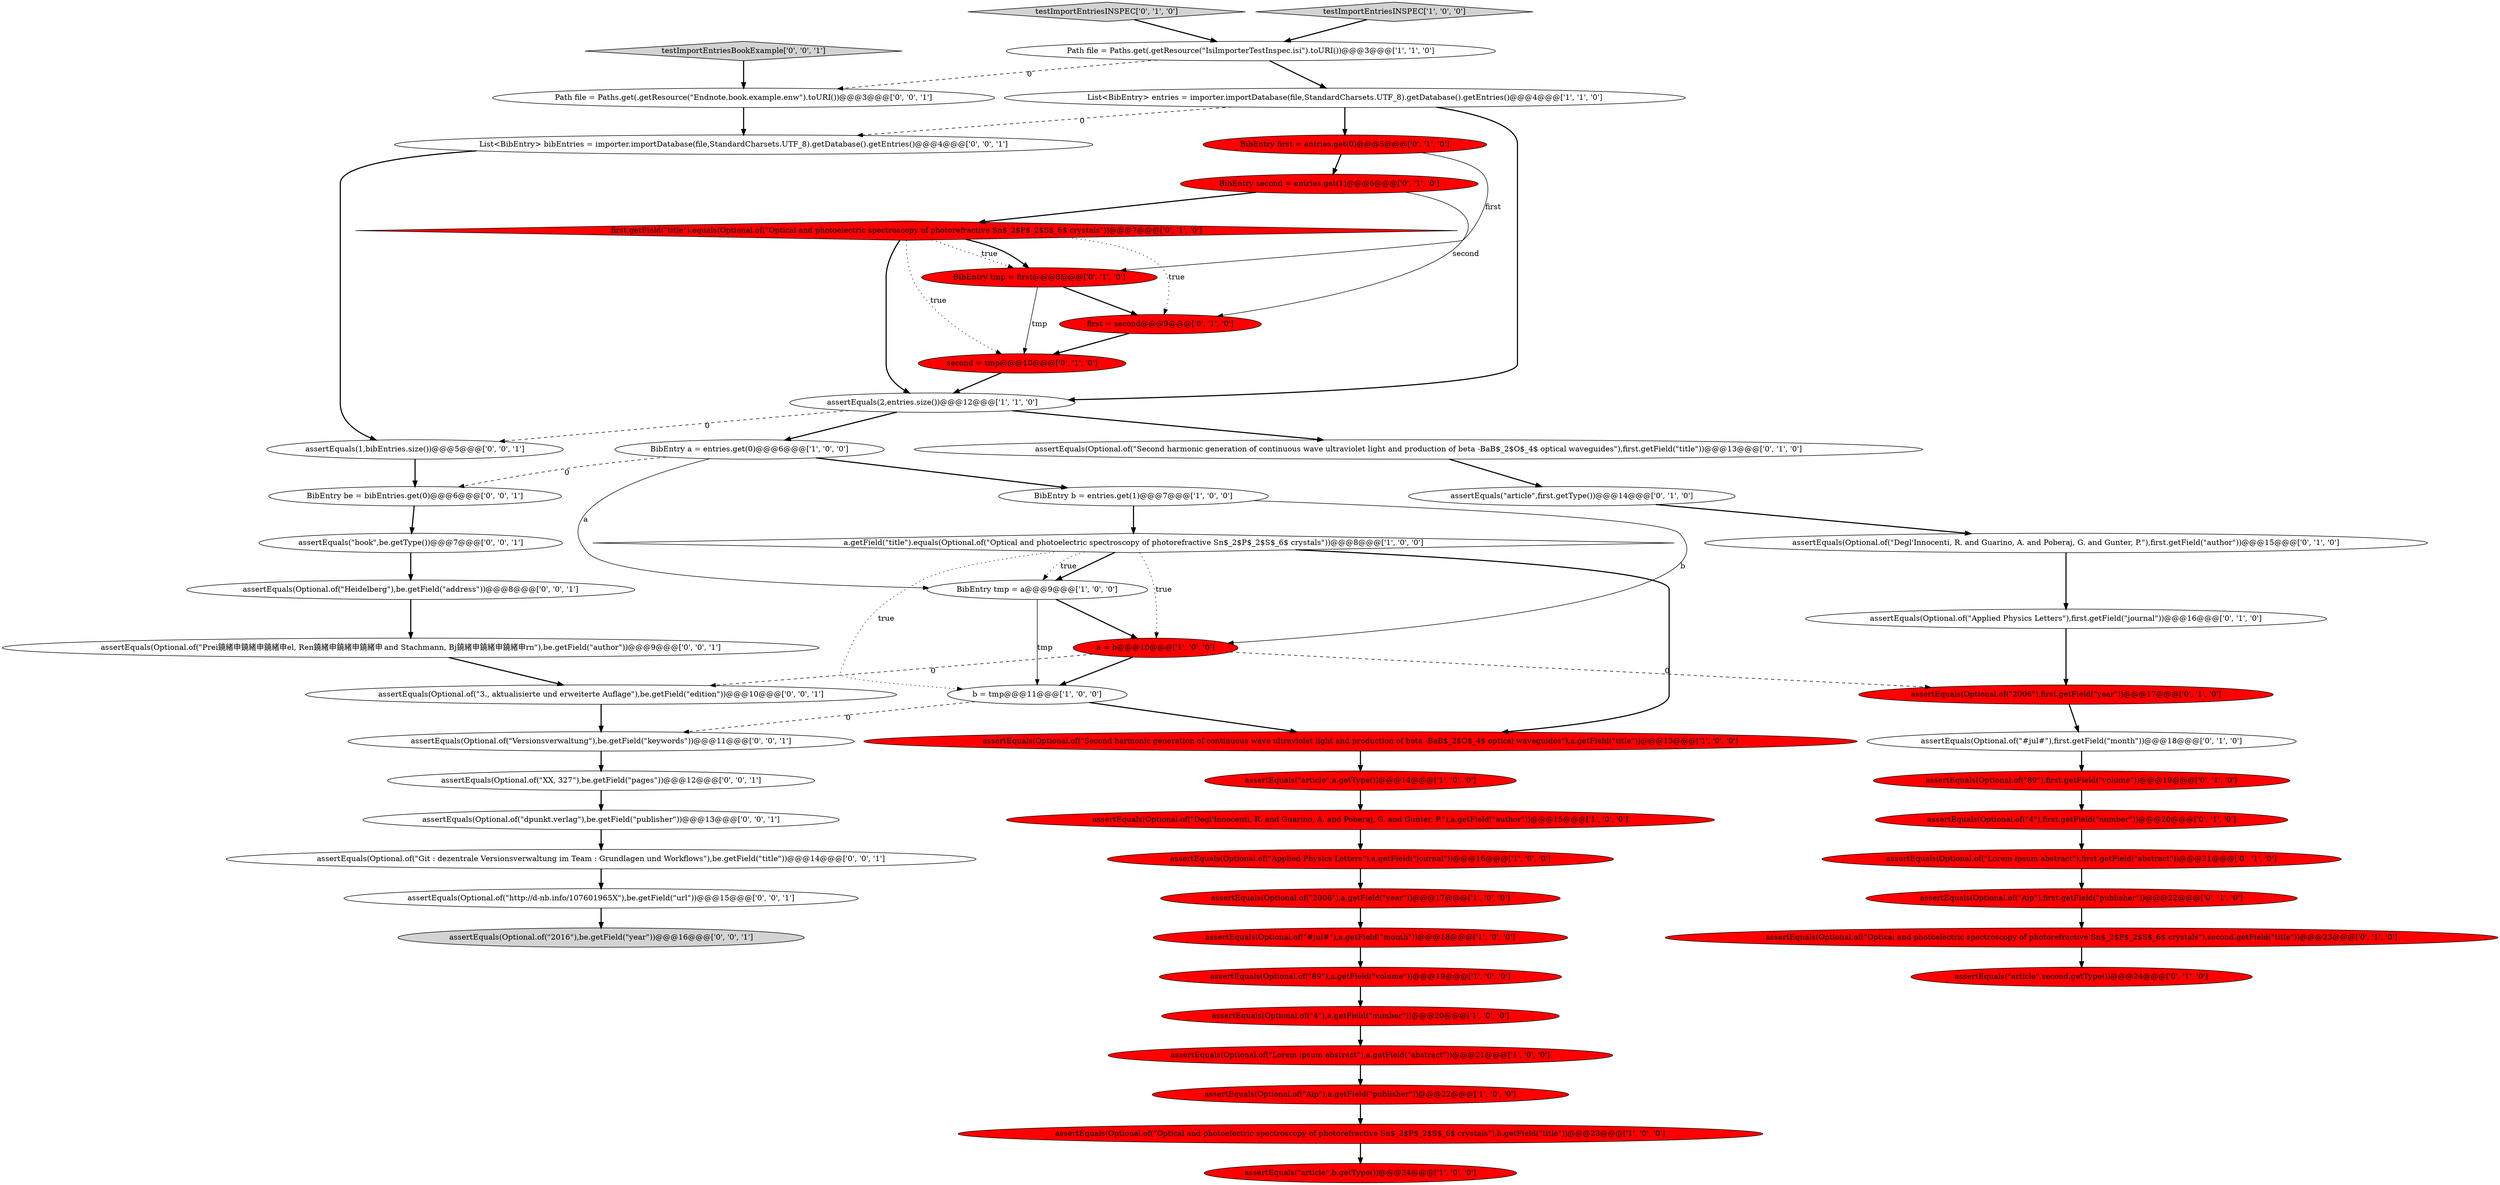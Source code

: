 digraph {
43 [style = filled, label = "assertEquals(Optional.of(\"Versionsverwaltung\"),be.getField(\"keywords\"))@@@11@@@['0', '0', '1']", fillcolor = white, shape = ellipse image = "AAA0AAABBB3BBB"];
20 [style = filled, label = "assertEquals(Optional.of(\"Degl'Innocenti, R. and Guarino, A. and Poberaj, G. and Gunter, P.\"),a.getField(\"author\"))@@@15@@@['1', '0', '0']", fillcolor = red, shape = ellipse image = "AAA1AAABBB1BBB"];
33 [style = filled, label = "BibEntry first = entries.get(0)@@@5@@@['0', '1', '0']", fillcolor = red, shape = ellipse image = "AAA1AAABBB2BBB"];
35 [style = filled, label = "second = tmp@@@10@@@['0', '1', '0']", fillcolor = red, shape = ellipse image = "AAA1AAABBB2BBB"];
45 [style = filled, label = "testImportEntriesBookExample['0', '0', '1']", fillcolor = lightgray, shape = diamond image = "AAA0AAABBB3BBB"];
51 [style = filled, label = "assertEquals(Optional.of(\"Heidelberg\"),be.getField(\"address\"))@@@8@@@['0', '0', '1']", fillcolor = white, shape = ellipse image = "AAA0AAABBB3BBB"];
38 [style = filled, label = "BibEntry tmp = first@@@8@@@['0', '1', '0']", fillcolor = red, shape = ellipse image = "AAA1AAABBB2BBB"];
36 [style = filled, label = "assertEquals(Optional.of(\"4\"),first.getField(\"number\"))@@@20@@@['0', '1', '0']", fillcolor = red, shape = ellipse image = "AAA1AAABBB2BBB"];
21 [style = filled, label = "a = b@@@10@@@['1', '0', '0']", fillcolor = red, shape = ellipse image = "AAA1AAABBB1BBB"];
30 [style = filled, label = "first = second@@@9@@@['0', '1', '0']", fillcolor = red, shape = ellipse image = "AAA1AAABBB2BBB"];
41 [style = filled, label = "BibEntry be = bibEntries.get(0)@@@6@@@['0', '0', '1']", fillcolor = white, shape = ellipse image = "AAA0AAABBB3BBB"];
17 [style = filled, label = "assertEquals(Optional.of(\"Lorem ipsum abstract\"),a.getField(\"abstract\"))@@@21@@@['1', '0', '0']", fillcolor = red, shape = ellipse image = "AAA1AAABBB1BBB"];
48 [style = filled, label = "Path file = Paths.get(.getResource(\"Endnote.book.example.enw\").toURI())@@@3@@@['0', '0', '1']", fillcolor = white, shape = ellipse image = "AAA0AAABBB3BBB"];
22 [style = filled, label = "assertEquals(Optional.of(\"Second harmonic generation of continuous wave ultraviolet light and production of beta -BaB$_2$O$_4$ optical waveguides\"),first.getField(\"title\"))@@@13@@@['0', '1', '0']", fillcolor = white, shape = ellipse image = "AAA0AAABBB2BBB"];
2 [style = filled, label = "assertEquals(Optional.of(\"2006\"),a.getField(\"year\"))@@@17@@@['1', '0', '0']", fillcolor = red, shape = ellipse image = "AAA1AAABBB1BBB"];
31 [style = filled, label = "assertEquals(Optional.of(\"2006\"),first.getField(\"year\"))@@@17@@@['0', '1', '0']", fillcolor = red, shape = ellipse image = "AAA1AAABBB2BBB"];
49 [style = filled, label = "List<BibEntry> bibEntries = importer.importDatabase(file,StandardCharsets.UTF_8).getDatabase().getEntries()@@@4@@@['0', '0', '1']", fillcolor = white, shape = ellipse image = "AAA0AAABBB3BBB"];
55 [style = filled, label = "assertEquals(Optional.of(\"2016\"),be.getField(\"year\"))@@@16@@@['0', '0', '1']", fillcolor = lightgray, shape = ellipse image = "AAA0AAABBB3BBB"];
47 [style = filled, label = "assertEquals(Optional.of(\"dpunkt.verlag\"),be.getField(\"publisher\"))@@@13@@@['0', '0', '1']", fillcolor = white, shape = ellipse image = "AAA0AAABBB3BBB"];
9 [style = filled, label = "assertEquals(Optional.of(\"89\"),a.getField(\"volume\"))@@@19@@@['1', '0', '0']", fillcolor = red, shape = ellipse image = "AAA1AAABBB1BBB"];
10 [style = filled, label = "assertEquals(2,entries.size())@@@12@@@['1', '1', '0']", fillcolor = white, shape = ellipse image = "AAA0AAABBB1BBB"];
24 [style = filled, label = "assertEquals(Optional.of(\"Lorem ipsum abstract\"),first.getField(\"abstract\"))@@@21@@@['0', '1', '0']", fillcolor = red, shape = ellipse image = "AAA1AAABBB2BBB"];
28 [style = filled, label = "testImportEntriesINSPEC['0', '1', '0']", fillcolor = lightgray, shape = diamond image = "AAA0AAABBB2BBB"];
3 [style = filled, label = "testImportEntriesINSPEC['1', '0', '0']", fillcolor = lightgray, shape = diamond image = "AAA0AAABBB1BBB"];
46 [style = filled, label = "assertEquals(\"book\",be.getType())@@@7@@@['0', '0', '1']", fillcolor = white, shape = ellipse image = "AAA0AAABBB3BBB"];
0 [style = filled, label = "BibEntry tmp = a@@@9@@@['1', '0', '0']", fillcolor = white, shape = ellipse image = "AAA0AAABBB1BBB"];
40 [style = filled, label = "assertEquals(Optional.of(\"#jul#\"),first.getField(\"month\"))@@@18@@@['0', '1', '0']", fillcolor = white, shape = ellipse image = "AAA0AAABBB2BBB"];
44 [style = filled, label = "assertEquals(Optional.of(\"http://d-nb.info/107601965X\"),be.getField(\"url\"))@@@15@@@['0', '0', '1']", fillcolor = white, shape = ellipse image = "AAA0AAABBB3BBB"];
54 [style = filled, label = "assertEquals(Optional.of(\"Prei鐃緒申鐃緒申鐃緒申el, Ren鐃緒申鐃緒申鐃緒申 and Stachmann, Bj鐃緒申鐃緒申鐃緒申rn\"),be.getField(\"author\"))@@@9@@@['0', '0', '1']", fillcolor = white, shape = ellipse image = "AAA0AAABBB3BBB"];
1 [style = filled, label = "assertEquals(Optional.of(\"Second harmonic generation of continuous wave ultraviolet light and production of beta -BaB$_2$O$_4$ optical waveguides\"),a.getField(\"title\"))@@@13@@@['1', '0', '0']", fillcolor = red, shape = ellipse image = "AAA1AAABBB1BBB"];
18 [style = filled, label = "BibEntry a = entries.get(0)@@@6@@@['1', '0', '0']", fillcolor = white, shape = ellipse image = "AAA0AAABBB1BBB"];
37 [style = filled, label = "first.getField(\"title\").equals(Optional.of(\"Optical and photoelectric spectroscopy of photorefractive Sn$_2$P$_2$S$_6$ crystals\"))@@@7@@@['0', '1', '0']", fillcolor = red, shape = diamond image = "AAA1AAABBB2BBB"];
50 [style = filled, label = "assertEquals(1,bibEntries.size())@@@5@@@['0', '0', '1']", fillcolor = white, shape = ellipse image = "AAA0AAABBB3BBB"];
53 [style = filled, label = "assertEquals(Optional.of(\"3., aktualisierte und erweiterte Auflage\"),be.getField(\"edition\"))@@@10@@@['0', '0', '1']", fillcolor = white, shape = ellipse image = "AAA0AAABBB3BBB"];
7 [style = filled, label = "List<BibEntry> entries = importer.importDatabase(file,StandardCharsets.UTF_8).getDatabase().getEntries()@@@4@@@['1', '1', '0']", fillcolor = white, shape = ellipse image = "AAA0AAABBB1BBB"];
14 [style = filled, label = "assertEquals(Optional.of(\"Applied Physics Letters\"),a.getField(\"journal\"))@@@16@@@['1', '0', '0']", fillcolor = red, shape = ellipse image = "AAA1AAABBB1BBB"];
4 [style = filled, label = "Path file = Paths.get(.getResource(\"IsiImporterTestInspec.isi\").toURI())@@@3@@@['1', '1', '0']", fillcolor = white, shape = ellipse image = "AAA0AAABBB1BBB"];
16 [style = filled, label = "assertEquals(Optional.of(\"#jul#\"),a.getField(\"month\"))@@@18@@@['1', '0', '0']", fillcolor = red, shape = ellipse image = "AAA1AAABBB1BBB"];
29 [style = filled, label = "assertEquals(Optional.of(\"Aip\"),first.getField(\"publisher\"))@@@22@@@['0', '1', '0']", fillcolor = red, shape = ellipse image = "AAA1AAABBB2BBB"];
27 [style = filled, label = "assertEquals(\"article\",first.getType())@@@14@@@['0', '1', '0']", fillcolor = white, shape = ellipse image = "AAA0AAABBB2BBB"];
12 [style = filled, label = "b = tmp@@@11@@@['1', '0', '0']", fillcolor = white, shape = ellipse image = "AAA0AAABBB1BBB"];
32 [style = filled, label = "BibEntry second = entries.get(1)@@@6@@@['0', '1', '0']", fillcolor = red, shape = ellipse image = "AAA1AAABBB2BBB"];
52 [style = filled, label = "assertEquals(Optional.of(\"Git : dezentrale Versionsverwaltung im Team : Grundlagen und Workflows\"),be.getField(\"title\"))@@@14@@@['0', '0', '1']", fillcolor = white, shape = ellipse image = "AAA0AAABBB3BBB"];
39 [style = filled, label = "assertEquals(Optional.of(\"Applied Physics Letters\"),first.getField(\"journal\"))@@@16@@@['0', '1', '0']", fillcolor = white, shape = ellipse image = "AAA0AAABBB2BBB"];
25 [style = filled, label = "assertEquals(Optional.of(\"Degl'Innocenti, R. and Guarino, A. and Poberaj, G. and Gunter, P.\"),first.getField(\"author\"))@@@15@@@['0', '1', '0']", fillcolor = white, shape = ellipse image = "AAA0AAABBB2BBB"];
13 [style = filled, label = "assertEquals(Optional.of(\"Optical and photoelectric spectroscopy of photorefractive Sn$_2$P$_2$S$_6$ crystals\"),b.getField(\"title\"))@@@23@@@['1', '0', '0']", fillcolor = red, shape = ellipse image = "AAA1AAABBB1BBB"];
15 [style = filled, label = "BibEntry b = entries.get(1)@@@7@@@['1', '0', '0']", fillcolor = white, shape = ellipse image = "AAA0AAABBB1BBB"];
23 [style = filled, label = "assertEquals(Optional.of(\"Optical and photoelectric spectroscopy of photorefractive Sn$_2$P$_2$S$_6$ crystals\"),second.getField(\"title\"))@@@23@@@['0', '1', '0']", fillcolor = red, shape = ellipse image = "AAA1AAABBB2BBB"];
19 [style = filled, label = "assertEquals(\"article\",b.getType())@@@24@@@['1', '0', '0']", fillcolor = red, shape = ellipse image = "AAA1AAABBB1BBB"];
26 [style = filled, label = "assertEquals(Optional.of(\"89\"),first.getField(\"volume\"))@@@19@@@['0', '1', '0']", fillcolor = red, shape = ellipse image = "AAA1AAABBB2BBB"];
11 [style = filled, label = "a.getField(\"title\").equals(Optional.of(\"Optical and photoelectric spectroscopy of photorefractive Sn$_2$P$_2$S$_6$ crystals\"))@@@8@@@['1', '0', '0']", fillcolor = white, shape = diamond image = "AAA0AAABBB1BBB"];
34 [style = filled, label = "assertEquals(\"article\",second.getType())@@@24@@@['0', '1', '0']", fillcolor = red, shape = ellipse image = "AAA1AAABBB2BBB"];
8 [style = filled, label = "assertEquals(Optional.of(\"Aip\"),a.getField(\"publisher\"))@@@22@@@['1', '0', '0']", fillcolor = red, shape = ellipse image = "AAA1AAABBB1BBB"];
6 [style = filled, label = "assertEquals(Optional.of(\"4\"),a.getField(\"number\"))@@@20@@@['1', '0', '0']", fillcolor = red, shape = ellipse image = "AAA1AAABBB1BBB"];
5 [style = filled, label = "assertEquals(\"article\",a.getType())@@@14@@@['1', '0', '0']", fillcolor = red, shape = ellipse image = "AAA1AAABBB1BBB"];
42 [style = filled, label = "assertEquals(Optional.of(\"XX, 327\"),be.getField(\"pages\"))@@@12@@@['0', '0', '1']", fillcolor = white, shape = ellipse image = "AAA0AAABBB3BBB"];
1->5 [style = bold, label=""];
6->17 [style = bold, label=""];
17->8 [style = bold, label=""];
10->18 [style = bold, label=""];
10->22 [style = bold, label=""];
52->44 [style = bold, label=""];
48->49 [style = bold, label=""];
32->37 [style = bold, label=""];
25->39 [style = bold, label=""];
5->20 [style = bold, label=""];
10->50 [style = dashed, label="0"];
7->10 [style = bold, label=""];
11->1 [style = bold, label=""];
37->10 [style = bold, label=""];
51->54 [style = bold, label=""];
18->41 [style = dashed, label="0"];
26->36 [style = bold, label=""];
11->12 [style = dotted, label="true"];
7->49 [style = dashed, label="0"];
18->15 [style = bold, label=""];
43->42 [style = bold, label=""];
32->30 [style = solid, label="second"];
42->47 [style = bold, label=""];
20->14 [style = bold, label=""];
0->21 [style = bold, label=""];
24->29 [style = bold, label=""];
29->23 [style = bold, label=""];
15->21 [style = solid, label="b"];
12->1 [style = bold, label=""];
45->48 [style = bold, label=""];
3->4 [style = bold, label=""];
4->7 [style = bold, label=""];
49->50 [style = bold, label=""];
37->30 [style = dotted, label="true"];
9->6 [style = bold, label=""];
21->12 [style = bold, label=""];
0->12 [style = solid, label="tmp"];
12->43 [style = dashed, label="0"];
21->31 [style = dashed, label="0"];
7->33 [style = bold, label=""];
46->51 [style = bold, label=""];
37->38 [style = dotted, label="true"];
37->35 [style = dotted, label="true"];
13->19 [style = bold, label=""];
11->0 [style = bold, label=""];
38->30 [style = bold, label=""];
36->24 [style = bold, label=""];
30->35 [style = bold, label=""];
15->11 [style = bold, label=""];
44->55 [style = bold, label=""];
22->27 [style = bold, label=""];
39->31 [style = bold, label=""];
37->38 [style = bold, label=""];
21->53 [style = dashed, label="0"];
11->0 [style = dotted, label="true"];
18->0 [style = solid, label="a"];
23->34 [style = bold, label=""];
31->40 [style = bold, label=""];
40->26 [style = bold, label=""];
54->53 [style = bold, label=""];
33->32 [style = bold, label=""];
41->46 [style = bold, label=""];
14->2 [style = bold, label=""];
35->10 [style = bold, label=""];
11->21 [style = dotted, label="true"];
47->52 [style = bold, label=""];
53->43 [style = bold, label=""];
4->48 [style = dashed, label="0"];
50->41 [style = bold, label=""];
38->35 [style = solid, label="tmp"];
27->25 [style = bold, label=""];
33->38 [style = solid, label="first"];
16->9 [style = bold, label=""];
8->13 [style = bold, label=""];
28->4 [style = bold, label=""];
2->16 [style = bold, label=""];
}
